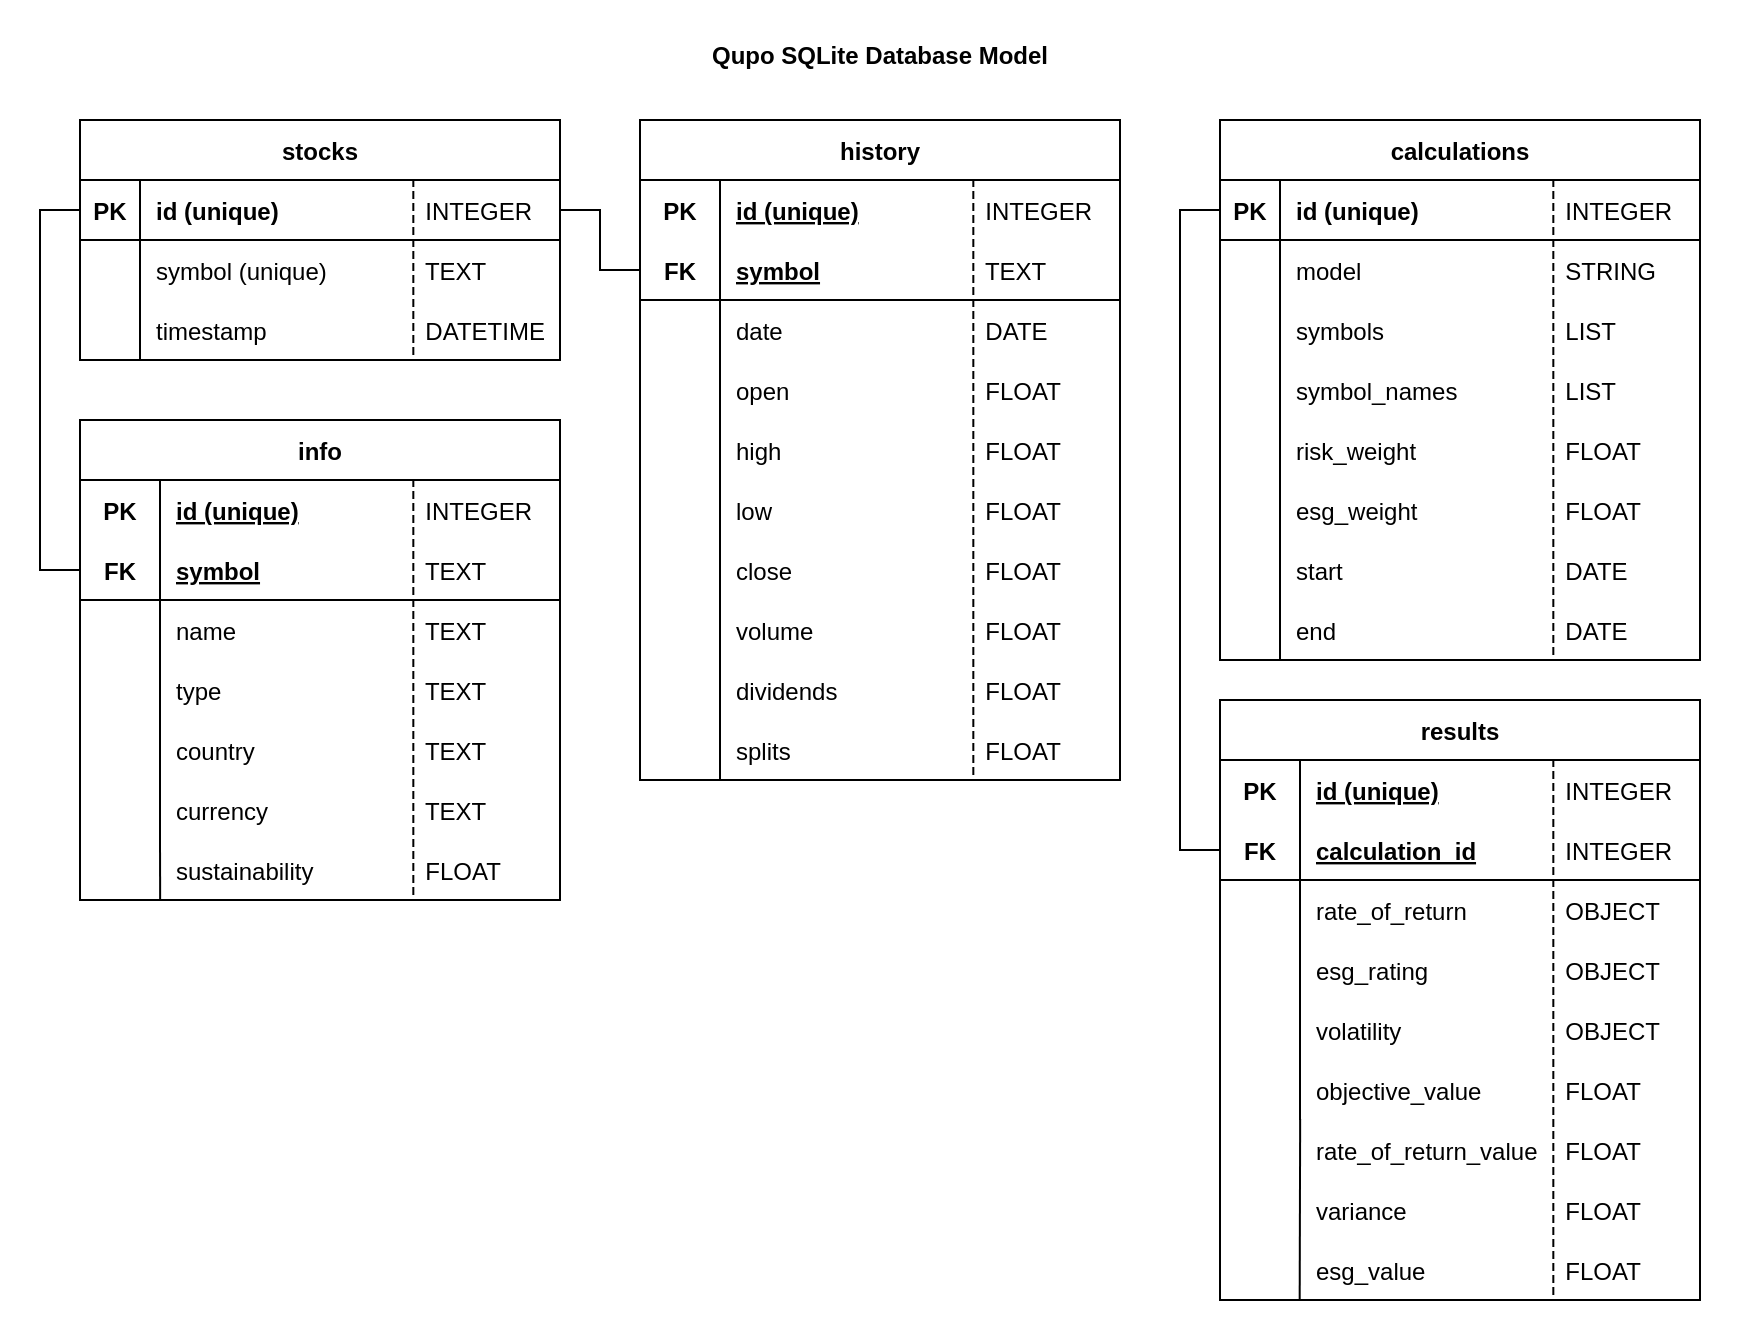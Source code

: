 <mxfile version="20.4.0" type="device"><diagram name="Page-1" id="2ca16b54-16f6-2749-3443-fa8db7711227"><mxGraphModel dx="706" dy="769" grid="1" gridSize="10" guides="1" tooltips="1" connect="1" arrows="1" fold="1" page="1" pageScale="1" pageWidth="1100" pageHeight="850" background="none" math="0" shadow="0"><root><mxCell id="0"/><mxCell id="1" parent="0"/><mxCell id="oxZOKNevLiVdZAd4e6vF-1" value="&lt;br&gt;Qupo SQLite Database Model" style="rounded=0;whiteSpace=wrap;html=1;verticalAlign=top;fontStyle=1;strokeWidth=0;strokeColor=none;" parent="1" vertex="1"><mxGeometry x="70" width="880" height="670" as="geometry"/></mxCell><mxCell id="ummflPo_MrCf8oaQ4WZT-85" value="" style="group" parent="1" vertex="1" connectable="0"><mxGeometry x="110" y="60" width="240" height="390" as="geometry"/></mxCell><mxCell id="ummflPo_MrCf8oaQ4WZT-86" value="stocks" style="shape=table;startSize=30;container=1;collapsible=1;childLayout=tableLayout;fixedRows=1;rowLines=0;fontStyle=1;align=center;resizeLast=1;" parent="ummflPo_MrCf8oaQ4WZT-85" vertex="1"><mxGeometry width="240" height="120" as="geometry"/></mxCell><mxCell id="ummflPo_MrCf8oaQ4WZT-87" value="" style="shape=tableRow;horizontal=0;startSize=0;swimlaneHead=0;swimlaneBody=0;fillColor=none;collapsible=0;dropTarget=0;points=[[0,0.5],[1,0.5]];portConstraint=eastwest;top=0;left=0;right=0;bottom=1;" parent="ummflPo_MrCf8oaQ4WZT-86" vertex="1"><mxGeometry y="30" width="240" height="30" as="geometry"/></mxCell><mxCell id="ummflPo_MrCf8oaQ4WZT-88" value="PK" style="shape=partialRectangle;connectable=0;fillColor=none;top=0;left=0;bottom=0;right=0;fontStyle=1;overflow=hidden;" parent="ummflPo_MrCf8oaQ4WZT-87" vertex="1"><mxGeometry width="30" height="30" as="geometry"><mxRectangle width="30" height="30" as="alternateBounds"/></mxGeometry></mxCell><mxCell id="ummflPo_MrCf8oaQ4WZT-89" value="id (unique)" style="shape=partialRectangle;connectable=0;fillColor=none;top=0;left=0;bottom=0;right=0;align=left;spacingLeft=6;fontStyle=1;overflow=hidden;" parent="ummflPo_MrCf8oaQ4WZT-87" vertex="1"><mxGeometry x="30" width="210" height="30" as="geometry"><mxRectangle width="210" height="30" as="alternateBounds"/></mxGeometry></mxCell><mxCell id="ummflPo_MrCf8oaQ4WZT-90" value="" style="shape=tableRow;horizontal=0;startSize=0;swimlaneHead=0;swimlaneBody=0;fillColor=none;collapsible=0;dropTarget=0;points=[[0,0.5],[1,0.5]];portConstraint=eastwest;top=0;left=0;right=0;bottom=0;" parent="ummflPo_MrCf8oaQ4WZT-86" vertex="1"><mxGeometry y="60" width="240" height="30" as="geometry"/></mxCell><mxCell id="ummflPo_MrCf8oaQ4WZT-91" value="" style="shape=partialRectangle;connectable=0;fillColor=none;top=0;left=0;bottom=0;right=0;editable=1;overflow=hidden;" parent="ummflPo_MrCf8oaQ4WZT-90" vertex="1"><mxGeometry width="30" height="30" as="geometry"><mxRectangle width="30" height="30" as="alternateBounds"/></mxGeometry></mxCell><mxCell id="ummflPo_MrCf8oaQ4WZT-92" value="symbol (unique)" style="shape=partialRectangle;connectable=0;fillColor=none;top=0;left=0;bottom=0;right=0;align=left;spacingLeft=6;overflow=hidden;" parent="ummflPo_MrCf8oaQ4WZT-90" vertex="1"><mxGeometry x="30" width="210" height="30" as="geometry"><mxRectangle width="210" height="30" as="alternateBounds"/></mxGeometry></mxCell><mxCell id="ummflPo_MrCf8oaQ4WZT-93" value="" style="shape=tableRow;horizontal=0;startSize=0;swimlaneHead=0;swimlaneBody=0;fillColor=none;collapsible=0;dropTarget=0;points=[[0,0.5],[1,0.5]];portConstraint=eastwest;top=0;left=0;right=0;bottom=0;" parent="ummflPo_MrCf8oaQ4WZT-86" vertex="1"><mxGeometry y="90" width="240" height="30" as="geometry"/></mxCell><mxCell id="ummflPo_MrCf8oaQ4WZT-94" value="" style="shape=partialRectangle;connectable=0;fillColor=none;top=0;left=0;bottom=0;right=0;editable=1;overflow=hidden;" parent="ummflPo_MrCf8oaQ4WZT-93" vertex="1"><mxGeometry width="30" height="30" as="geometry"><mxRectangle width="30" height="30" as="alternateBounds"/></mxGeometry></mxCell><mxCell id="ummflPo_MrCf8oaQ4WZT-95" value="timestamp" style="shape=partialRectangle;connectable=0;fillColor=none;top=0;left=0;bottom=0;right=0;align=left;spacingLeft=6;overflow=hidden;" parent="ummflPo_MrCf8oaQ4WZT-93" vertex="1"><mxGeometry x="30" width="210" height="30" as="geometry"><mxRectangle width="210" height="30" as="alternateBounds"/></mxGeometry></mxCell><mxCell id="ummflPo_MrCf8oaQ4WZT-96" value="  INTEGER" style="shape=partialRectangle;fillColor=none;align=left;verticalAlign=middle;strokeColor=none;spacingLeft=34;rotatable=0;points=[[0,0.5],[1,0.5]];portConstraint=eastwest;dropTarget=0;" parent="ummflPo_MrCf8oaQ4WZT-85" vertex="1"><mxGeometry x="130" y="30" width="110" height="30" as="geometry"/></mxCell><mxCell id="ummflPo_MrCf8oaQ4WZT-97" value="" style="shape=partialRectangle;top=0;left=0;bottom=0;fillColor=none;stokeWidth=1;dashed=1;align=left;verticalAlign=middle;spacingLeft=4;spacingRight=4;overflow=hidden;rotatable=0;points=[];portConstraint=eastwest;part=1;" parent="ummflPo_MrCf8oaQ4WZT-96" vertex="1" connectable="0"><mxGeometry width="36.667" height="30" as="geometry"/></mxCell><mxCell id="ummflPo_MrCf8oaQ4WZT-98" value="  TEXT" style="shape=partialRectangle;fillColor=none;align=left;verticalAlign=middle;strokeColor=none;spacingLeft=34;rotatable=0;points=[[0,0.5],[1,0.5]];portConstraint=eastwest;dropTarget=0;" parent="ummflPo_MrCf8oaQ4WZT-85" vertex="1"><mxGeometry x="130" y="60" width="110" height="30" as="geometry"/></mxCell><mxCell id="ummflPo_MrCf8oaQ4WZT-99" value="" style="shape=partialRectangle;top=0;left=0;bottom=0;fillColor=none;stokeWidth=1;dashed=1;align=left;verticalAlign=middle;spacingLeft=4;spacingRight=4;overflow=hidden;rotatable=0;points=[];portConstraint=eastwest;part=1;" parent="ummflPo_MrCf8oaQ4WZT-98" vertex="1" connectable="0"><mxGeometry width="36.667" height="30" as="geometry"/></mxCell><mxCell id="ummflPo_MrCf8oaQ4WZT-100" value="  DATETIME" style="shape=partialRectangle;fillColor=none;align=left;verticalAlign=middle;strokeColor=none;spacingLeft=34;rotatable=0;points=[[0,0.5],[1,0.5]];portConstraint=eastwest;dropTarget=0;" parent="ummflPo_MrCf8oaQ4WZT-85" vertex="1"><mxGeometry x="130" y="90" width="110" height="30" as="geometry"/></mxCell><mxCell id="ummflPo_MrCf8oaQ4WZT-101" value="" style="shape=partialRectangle;top=0;left=0;bottom=0;fillColor=none;stokeWidth=1;dashed=1;align=left;verticalAlign=middle;spacingLeft=4;spacingRight=4;overflow=hidden;rotatable=0;points=[];portConstraint=eastwest;part=1;" parent="ummflPo_MrCf8oaQ4WZT-100" vertex="1" connectable="0"><mxGeometry width="36.667" height="30" as="geometry"/></mxCell><mxCell id="ummflPo_MrCf8oaQ4WZT-102" value="" style="group" parent="ummflPo_MrCf8oaQ4WZT-85" vertex="1" connectable="0"><mxGeometry y="150" width="240" height="240" as="geometry"/></mxCell><mxCell id="ummflPo_MrCf8oaQ4WZT-103" value="info" style="shape=table;startSize=30;container=1;collapsible=1;childLayout=tableLayout;fixedRows=1;rowLines=0;fontStyle=1;align=center;resizeLast=1;" parent="ummflPo_MrCf8oaQ4WZT-102" vertex="1"><mxGeometry width="240" height="240" as="geometry"/></mxCell><mxCell id="ummflPo_MrCf8oaQ4WZT-104" value="" style="shape=tableRow;horizontal=0;startSize=0;swimlaneHead=0;swimlaneBody=0;fillColor=none;collapsible=0;dropTarget=0;points=[[0,0.5],[1,0.5]];portConstraint=eastwest;top=0;left=0;right=0;bottom=0;" parent="ummflPo_MrCf8oaQ4WZT-103" vertex="1"><mxGeometry y="30" width="240" height="30" as="geometry"/></mxCell><mxCell id="ummflPo_MrCf8oaQ4WZT-105" value="PK" style="shape=partialRectangle;connectable=0;fillColor=none;top=0;left=0;bottom=0;right=0;fontStyle=1;overflow=hidden;" parent="ummflPo_MrCf8oaQ4WZT-104" vertex="1"><mxGeometry width="40" height="30" as="geometry"><mxRectangle width="40" height="30" as="alternateBounds"/></mxGeometry></mxCell><mxCell id="ummflPo_MrCf8oaQ4WZT-106" value="id (unique)" style="shape=partialRectangle;connectable=0;fillColor=none;top=0;left=0;bottom=0;right=0;align=left;spacingLeft=6;fontStyle=5;overflow=hidden;" parent="ummflPo_MrCf8oaQ4WZT-104" vertex="1"><mxGeometry x="40" width="200" height="30" as="geometry"><mxRectangle width="200" height="30" as="alternateBounds"/></mxGeometry></mxCell><mxCell id="ummflPo_MrCf8oaQ4WZT-107" value="" style="shape=tableRow;horizontal=0;startSize=0;swimlaneHead=0;swimlaneBody=0;fillColor=none;collapsible=0;dropTarget=0;points=[[0,0.5],[1,0.5]];portConstraint=eastwest;top=0;left=0;right=0;bottom=1;" parent="ummflPo_MrCf8oaQ4WZT-103" vertex="1"><mxGeometry y="60" width="240" height="30" as="geometry"/></mxCell><mxCell id="ummflPo_MrCf8oaQ4WZT-108" value="FK" style="shape=partialRectangle;connectable=0;fillColor=none;top=0;left=0;bottom=0;right=0;fontStyle=1;overflow=hidden;" parent="ummflPo_MrCf8oaQ4WZT-107" vertex="1"><mxGeometry width="40" height="30" as="geometry"><mxRectangle width="40" height="30" as="alternateBounds"/></mxGeometry></mxCell><mxCell id="ummflPo_MrCf8oaQ4WZT-109" value="symbol" style="shape=partialRectangle;connectable=0;fillColor=none;top=0;left=0;bottom=0;right=0;align=left;spacingLeft=6;fontStyle=5;overflow=hidden;" parent="ummflPo_MrCf8oaQ4WZT-107" vertex="1"><mxGeometry x="40" width="200" height="30" as="geometry"><mxRectangle width="200" height="30" as="alternateBounds"/></mxGeometry></mxCell><mxCell id="ummflPo_MrCf8oaQ4WZT-110" value="" style="shape=tableRow;horizontal=0;startSize=0;swimlaneHead=0;swimlaneBody=0;fillColor=none;collapsible=0;dropTarget=0;points=[[0,0.5],[1,0.5]];portConstraint=eastwest;top=0;left=0;right=0;bottom=0;" parent="ummflPo_MrCf8oaQ4WZT-103" vertex="1"><mxGeometry y="90" width="240" height="30" as="geometry"/></mxCell><mxCell id="ummflPo_MrCf8oaQ4WZT-111" value="" style="shape=partialRectangle;connectable=0;fillColor=none;top=0;left=0;bottom=0;right=0;editable=1;overflow=hidden;" parent="ummflPo_MrCf8oaQ4WZT-110" vertex="1"><mxGeometry width="40" height="30" as="geometry"><mxRectangle width="40" height="30" as="alternateBounds"/></mxGeometry></mxCell><mxCell id="ummflPo_MrCf8oaQ4WZT-112" value="name" style="shape=partialRectangle;connectable=0;fillColor=none;top=0;left=0;bottom=0;right=0;align=left;spacingLeft=6;overflow=hidden;" parent="ummflPo_MrCf8oaQ4WZT-110" vertex="1"><mxGeometry x="40" width="200" height="30" as="geometry"><mxRectangle width="200" height="30" as="alternateBounds"/></mxGeometry></mxCell><mxCell id="ummflPo_MrCf8oaQ4WZT-113" value="" style="shape=tableRow;horizontal=0;startSize=0;swimlaneHead=0;swimlaneBody=0;fillColor=none;collapsible=0;dropTarget=0;points=[[0,0.5],[1,0.5]];portConstraint=eastwest;top=0;left=0;right=0;bottom=0;" parent="ummflPo_MrCf8oaQ4WZT-103" vertex="1"><mxGeometry y="120" width="240" height="30" as="geometry"/></mxCell><mxCell id="ummflPo_MrCf8oaQ4WZT-114" value="" style="shape=partialRectangle;connectable=0;fillColor=none;top=0;left=0;bottom=0;right=0;editable=1;overflow=hidden;" parent="ummflPo_MrCf8oaQ4WZT-113" vertex="1"><mxGeometry width="40" height="30" as="geometry"><mxRectangle width="40" height="30" as="alternateBounds"/></mxGeometry></mxCell><mxCell id="ummflPo_MrCf8oaQ4WZT-115" value="type" style="shape=partialRectangle;connectable=0;fillColor=none;top=0;left=0;bottom=0;right=0;align=left;spacingLeft=6;overflow=hidden;" parent="ummflPo_MrCf8oaQ4WZT-113" vertex="1"><mxGeometry x="40" width="200" height="30" as="geometry"><mxRectangle width="200" height="30" as="alternateBounds"/></mxGeometry></mxCell><mxCell id="ummflPo_MrCf8oaQ4WZT-116" value="" style="shape=tableRow;horizontal=0;startSize=0;swimlaneHead=0;swimlaneBody=0;fillColor=none;collapsible=0;dropTarget=0;points=[[0,0.5],[1,0.5]];portConstraint=eastwest;top=0;left=0;right=0;bottom=0;" parent="ummflPo_MrCf8oaQ4WZT-103" vertex="1"><mxGeometry y="150" width="240" height="30" as="geometry"/></mxCell><mxCell id="ummflPo_MrCf8oaQ4WZT-117" value="" style="shape=partialRectangle;connectable=0;fillColor=none;top=0;left=0;bottom=0;right=0;editable=1;overflow=hidden;" parent="ummflPo_MrCf8oaQ4WZT-116" vertex="1"><mxGeometry width="40" height="30" as="geometry"><mxRectangle width="40" height="30" as="alternateBounds"/></mxGeometry></mxCell><mxCell id="ummflPo_MrCf8oaQ4WZT-118" value="country" style="shape=partialRectangle;connectable=0;fillColor=none;top=0;left=0;bottom=0;right=0;align=left;spacingLeft=6;overflow=hidden;" parent="ummflPo_MrCf8oaQ4WZT-116" vertex="1"><mxGeometry x="40" width="200" height="30" as="geometry"><mxRectangle width="200" height="30" as="alternateBounds"/></mxGeometry></mxCell><mxCell id="ummflPo_MrCf8oaQ4WZT-119" value="" style="shape=tableRow;horizontal=0;startSize=0;swimlaneHead=0;swimlaneBody=0;fillColor=none;collapsible=0;dropTarget=0;points=[[0,0.5],[1,0.5]];portConstraint=eastwest;top=0;left=0;right=0;bottom=0;" parent="ummflPo_MrCf8oaQ4WZT-103" vertex="1"><mxGeometry y="180" width="240" height="30" as="geometry"/></mxCell><mxCell id="ummflPo_MrCf8oaQ4WZT-120" value="" style="shape=partialRectangle;connectable=0;fillColor=none;top=0;left=0;bottom=0;right=0;editable=1;overflow=hidden;" parent="ummflPo_MrCf8oaQ4WZT-119" vertex="1"><mxGeometry width="40" height="30" as="geometry"><mxRectangle width="40" height="30" as="alternateBounds"/></mxGeometry></mxCell><mxCell id="ummflPo_MrCf8oaQ4WZT-121" value="currency" style="shape=partialRectangle;connectable=0;fillColor=none;top=0;left=0;bottom=0;right=0;align=left;spacingLeft=6;overflow=hidden;" parent="ummflPo_MrCf8oaQ4WZT-119" vertex="1"><mxGeometry x="40" width="200" height="30" as="geometry"><mxRectangle width="200" height="30" as="alternateBounds"/></mxGeometry></mxCell><mxCell id="ummflPo_MrCf8oaQ4WZT-122" value="  INTEGER" style="shape=partialRectangle;fillColor=none;align=left;verticalAlign=middle;strokeColor=none;spacingLeft=34;rotatable=0;points=[[0,0.5],[1,0.5]];portConstraint=eastwest;dropTarget=0;" parent="ummflPo_MrCf8oaQ4WZT-102" vertex="1"><mxGeometry x="130" y="30" width="110" height="30" as="geometry"/></mxCell><mxCell id="ummflPo_MrCf8oaQ4WZT-123" value="" style="shape=partialRectangle;top=0;left=0;bottom=0;fillColor=none;stokeWidth=1;dashed=1;align=left;verticalAlign=middle;spacingLeft=4;spacingRight=4;overflow=hidden;rotatable=0;points=[];portConstraint=eastwest;part=1;" parent="ummflPo_MrCf8oaQ4WZT-122" vertex="1" connectable="0"><mxGeometry width="36.667" height="30" as="geometry"/></mxCell><mxCell id="ummflPo_MrCf8oaQ4WZT-124" value="  TEXT" style="shape=partialRectangle;fillColor=none;align=left;verticalAlign=middle;strokeColor=none;spacingLeft=34;rotatable=0;points=[[0,0.5],[1,0.5]];portConstraint=eastwest;dropTarget=0;" parent="ummflPo_MrCf8oaQ4WZT-102" vertex="1"><mxGeometry x="130" y="60" width="110" height="30" as="geometry"/></mxCell><mxCell id="ummflPo_MrCf8oaQ4WZT-125" value="" style="shape=partialRectangle;top=0;left=0;bottom=0;fillColor=none;stokeWidth=1;dashed=1;align=left;verticalAlign=middle;spacingLeft=4;spacingRight=4;overflow=hidden;rotatable=0;points=[];portConstraint=eastwest;part=1;" parent="ummflPo_MrCf8oaQ4WZT-124" vertex="1" connectable="0"><mxGeometry width="36.667" height="30" as="geometry"/></mxCell><mxCell id="ummflPo_MrCf8oaQ4WZT-126" value="  TEXT" style="shape=partialRectangle;fillColor=none;align=left;verticalAlign=middle;strokeColor=none;spacingLeft=34;rotatable=0;points=[[0,0.5],[1,0.5]];portConstraint=eastwest;dropTarget=0;" parent="ummflPo_MrCf8oaQ4WZT-102" vertex="1"><mxGeometry x="130" y="90" width="110" height="30" as="geometry"/></mxCell><mxCell id="ummflPo_MrCf8oaQ4WZT-127" value="" style="shape=partialRectangle;top=0;left=0;bottom=0;fillColor=none;stokeWidth=1;dashed=1;align=left;verticalAlign=middle;spacingLeft=4;spacingRight=4;overflow=hidden;rotatable=0;points=[];portConstraint=eastwest;part=1;" parent="ummflPo_MrCf8oaQ4WZT-126" vertex="1" connectable="0"><mxGeometry width="36.667" height="30" as="geometry"/></mxCell><mxCell id="ummflPo_MrCf8oaQ4WZT-128" value="  TEXT" style="shape=partialRectangle;fillColor=none;align=left;verticalAlign=middle;strokeColor=none;spacingLeft=34;rotatable=0;points=[[0,0.5],[1,0.5]];portConstraint=eastwest;dropTarget=0;" parent="ummflPo_MrCf8oaQ4WZT-102" vertex="1"><mxGeometry x="130" y="120" width="110" height="30" as="geometry"/></mxCell><mxCell id="ummflPo_MrCf8oaQ4WZT-129" value="" style="shape=partialRectangle;top=0;left=0;bottom=0;fillColor=none;stokeWidth=1;dashed=1;align=left;verticalAlign=middle;spacingLeft=4;spacingRight=4;overflow=hidden;rotatable=0;points=[];portConstraint=eastwest;part=1;" parent="ummflPo_MrCf8oaQ4WZT-128" vertex="1" connectable="0"><mxGeometry width="36.667" height="30" as="geometry"/></mxCell><mxCell id="ummflPo_MrCf8oaQ4WZT-130" value="  TEXT" style="shape=partialRectangle;fillColor=none;align=left;verticalAlign=middle;strokeColor=none;spacingLeft=34;rotatable=0;points=[[0,0.5],[1,0.5]];portConstraint=eastwest;dropTarget=0;" parent="ummflPo_MrCf8oaQ4WZT-102" vertex="1"><mxGeometry x="130" y="150" width="110" height="30" as="geometry"/></mxCell><mxCell id="ummflPo_MrCf8oaQ4WZT-131" value="" style="shape=partialRectangle;top=0;left=0;bottom=0;fillColor=none;stokeWidth=1;dashed=1;align=left;verticalAlign=middle;spacingLeft=4;spacingRight=4;overflow=hidden;rotatable=0;points=[];portConstraint=eastwest;part=1;" parent="ummflPo_MrCf8oaQ4WZT-130" vertex="1" connectable="0"><mxGeometry width="36.667" height="30" as="geometry"/></mxCell><mxCell id="ummflPo_MrCf8oaQ4WZT-132" value="  TEXT" style="shape=partialRectangle;fillColor=none;align=left;verticalAlign=middle;strokeColor=none;spacingLeft=34;rotatable=0;points=[[0,0.5],[1,0.5]];portConstraint=eastwest;dropTarget=0;" parent="ummflPo_MrCf8oaQ4WZT-102" vertex="1"><mxGeometry x="130" y="180" width="110" height="30" as="geometry"/></mxCell><mxCell id="ummflPo_MrCf8oaQ4WZT-133" value="" style="shape=partialRectangle;top=0;left=0;bottom=0;fillColor=none;stokeWidth=1;dashed=1;align=left;verticalAlign=middle;spacingLeft=4;spacingRight=4;overflow=hidden;rotatable=0;points=[];portConstraint=eastwest;part=1;" parent="ummflPo_MrCf8oaQ4WZT-132" vertex="1" connectable="0"><mxGeometry width="36.667" height="30" as="geometry"/></mxCell><mxCell id="ummflPo_MrCf8oaQ4WZT-134" value="" style="shape=tableRow;horizontal=0;startSize=0;swimlaneHead=0;swimlaneBody=0;fillColor=none;collapsible=0;dropTarget=0;points=[[0,0.5],[1,0.5]];portConstraint=eastwest;top=0;left=0;right=0;bottom=0;" parent="ummflPo_MrCf8oaQ4WZT-85" vertex="1"><mxGeometry y="360" width="240" height="30" as="geometry"/></mxCell><mxCell id="ummflPo_MrCf8oaQ4WZT-135" value="" style="shape=partialRectangle;connectable=0;fillColor=none;top=0;left=0;bottom=0;right=0;editable=1;overflow=hidden;" parent="ummflPo_MrCf8oaQ4WZT-134" vertex="1"><mxGeometry width="40" height="30" as="geometry"><mxRectangle width="40" height="30" as="alternateBounds"/></mxGeometry></mxCell><mxCell id="ummflPo_MrCf8oaQ4WZT-136" value="sustainability" style="shape=partialRectangle;connectable=0;fillColor=none;top=0;left=0;bottom=0;right=0;align=left;spacingLeft=6;overflow=hidden;" parent="ummflPo_MrCf8oaQ4WZT-134" vertex="1"><mxGeometry x="40" width="200" height="30" as="geometry"><mxRectangle width="200" height="30" as="alternateBounds"/></mxGeometry></mxCell><mxCell id="ummflPo_MrCf8oaQ4WZT-137" value="  FLOAT" style="shape=partialRectangle;fillColor=none;align=left;verticalAlign=middle;strokeColor=none;spacingLeft=34;rotatable=0;points=[[0,0.5],[1,0.5]];portConstraint=eastwest;dropTarget=0;" parent="ummflPo_MrCf8oaQ4WZT-85" vertex="1"><mxGeometry x="130" y="360" width="110" height="30" as="geometry"/></mxCell><mxCell id="ummflPo_MrCf8oaQ4WZT-138" value="" style="shape=partialRectangle;top=0;left=0;bottom=0;fillColor=none;stokeWidth=1;dashed=1;align=left;verticalAlign=middle;spacingLeft=4;spacingRight=4;overflow=hidden;rotatable=0;points=[];portConstraint=eastwest;part=1;" parent="ummflPo_MrCf8oaQ4WZT-137" vertex="1" connectable="0"><mxGeometry width="36.667" height="30" as="geometry"/></mxCell><mxCell id="ummflPo_MrCf8oaQ4WZT-139" value="" style="endArrow=none;html=1;rounded=0;exitX=0.167;exitY=1.005;exitDx=0;exitDy=0;exitPerimeter=0;" parent="ummflPo_MrCf8oaQ4WZT-85" source="ummflPo_MrCf8oaQ4WZT-134" edge="1"><mxGeometry width="50" height="50" relative="1" as="geometry"><mxPoint x="210" y="340" as="sourcePoint"/><mxPoint x="40" y="360" as="targetPoint"/></mxGeometry></mxCell><mxCell id="ummflPo_MrCf8oaQ4WZT-140" style="edgeStyle=orthogonalEdgeStyle;rounded=0;orthogonalLoop=1;jettySize=auto;html=1;exitX=0;exitY=0.5;exitDx=0;exitDy=0;entryX=0;entryY=0.5;entryDx=0;entryDy=0;endArrow=none;endFill=0;" parent="ummflPo_MrCf8oaQ4WZT-85" source="ummflPo_MrCf8oaQ4WZT-87" target="ummflPo_MrCf8oaQ4WZT-107" edge="1"><mxGeometry relative="1" as="geometry"/></mxCell><mxCell id="ummflPo_MrCf8oaQ4WZT-141" value="" style="group" parent="1" vertex="1" connectable="0"><mxGeometry x="390" y="60" width="240" height="330" as="geometry"/></mxCell><mxCell id="ummflPo_MrCf8oaQ4WZT-142" value="history" style="shape=table;startSize=30;container=1;collapsible=1;childLayout=tableLayout;fixedRows=1;rowLines=0;fontStyle=1;align=center;resizeLast=1;" parent="ummflPo_MrCf8oaQ4WZT-141" vertex="1"><mxGeometry width="240" height="330" as="geometry"/></mxCell><mxCell id="ummflPo_MrCf8oaQ4WZT-143" value="" style="shape=tableRow;horizontal=0;startSize=0;swimlaneHead=0;swimlaneBody=0;fillColor=none;collapsible=0;dropTarget=0;points=[[0,0.5],[1,0.5]];portConstraint=eastwest;top=0;left=0;right=0;bottom=0;" parent="ummflPo_MrCf8oaQ4WZT-142" vertex="1"><mxGeometry y="30" width="240" height="30" as="geometry"/></mxCell><mxCell id="ummflPo_MrCf8oaQ4WZT-144" value="PK" style="shape=partialRectangle;connectable=0;fillColor=none;top=0;left=0;bottom=0;right=0;fontStyle=1;overflow=hidden;" parent="ummflPo_MrCf8oaQ4WZT-143" vertex="1"><mxGeometry width="40" height="30" as="geometry"><mxRectangle width="40" height="30" as="alternateBounds"/></mxGeometry></mxCell><mxCell id="ummflPo_MrCf8oaQ4WZT-145" value="id (unique)" style="shape=partialRectangle;connectable=0;fillColor=none;top=0;left=0;bottom=0;right=0;align=left;spacingLeft=6;fontStyle=5;overflow=hidden;" parent="ummflPo_MrCf8oaQ4WZT-143" vertex="1"><mxGeometry x="40" width="200" height="30" as="geometry"><mxRectangle width="200" height="30" as="alternateBounds"/></mxGeometry></mxCell><mxCell id="ummflPo_MrCf8oaQ4WZT-146" value="" style="shape=tableRow;horizontal=0;startSize=0;swimlaneHead=0;swimlaneBody=0;fillColor=none;collapsible=0;dropTarget=0;points=[[0,0.5],[1,0.5]];portConstraint=eastwest;top=0;left=0;right=0;bottom=1;" parent="ummflPo_MrCf8oaQ4WZT-142" vertex="1"><mxGeometry y="60" width="240" height="30" as="geometry"/></mxCell><mxCell id="ummflPo_MrCf8oaQ4WZT-147" value="FK" style="shape=partialRectangle;connectable=0;fillColor=none;top=0;left=0;bottom=0;right=0;fontStyle=1;overflow=hidden;" parent="ummflPo_MrCf8oaQ4WZT-146" vertex="1"><mxGeometry width="40" height="30" as="geometry"><mxRectangle width="40" height="30" as="alternateBounds"/></mxGeometry></mxCell><mxCell id="ummflPo_MrCf8oaQ4WZT-148" value="symbol" style="shape=partialRectangle;connectable=0;fillColor=none;top=0;left=0;bottom=0;right=0;align=left;spacingLeft=6;fontStyle=5;overflow=hidden;" parent="ummflPo_MrCf8oaQ4WZT-146" vertex="1"><mxGeometry x="40" width="200" height="30" as="geometry"><mxRectangle width="200" height="30" as="alternateBounds"/></mxGeometry></mxCell><mxCell id="ummflPo_MrCf8oaQ4WZT-149" value="" style="shape=tableRow;horizontal=0;startSize=0;swimlaneHead=0;swimlaneBody=0;fillColor=none;collapsible=0;dropTarget=0;points=[[0,0.5],[1,0.5]];portConstraint=eastwest;top=0;left=0;right=0;bottom=0;" parent="ummflPo_MrCf8oaQ4WZT-142" vertex="1"><mxGeometry y="90" width="240" height="30" as="geometry"/></mxCell><mxCell id="ummflPo_MrCf8oaQ4WZT-150" value="" style="shape=partialRectangle;connectable=0;fillColor=none;top=0;left=0;bottom=0;right=0;editable=1;overflow=hidden;" parent="ummflPo_MrCf8oaQ4WZT-149" vertex="1"><mxGeometry width="40" height="30" as="geometry"><mxRectangle width="40" height="30" as="alternateBounds"/></mxGeometry></mxCell><mxCell id="ummflPo_MrCf8oaQ4WZT-151" value="date" style="shape=partialRectangle;connectable=0;fillColor=none;top=0;left=0;bottom=0;right=0;align=left;spacingLeft=6;overflow=hidden;" parent="ummflPo_MrCf8oaQ4WZT-149" vertex="1"><mxGeometry x="40" width="200" height="30" as="geometry"><mxRectangle width="200" height="30" as="alternateBounds"/></mxGeometry></mxCell><mxCell id="ummflPo_MrCf8oaQ4WZT-152" value="" style="shape=tableRow;horizontal=0;startSize=0;swimlaneHead=0;swimlaneBody=0;fillColor=none;collapsible=0;dropTarget=0;points=[[0,0.5],[1,0.5]];portConstraint=eastwest;top=0;left=0;right=0;bottom=0;" parent="ummflPo_MrCf8oaQ4WZT-142" vertex="1"><mxGeometry y="120" width="240" height="30" as="geometry"/></mxCell><mxCell id="ummflPo_MrCf8oaQ4WZT-153" value="" style="shape=partialRectangle;connectable=0;fillColor=none;top=0;left=0;bottom=0;right=0;editable=1;overflow=hidden;" parent="ummflPo_MrCf8oaQ4WZT-152" vertex="1"><mxGeometry width="40" height="30" as="geometry"><mxRectangle width="40" height="30" as="alternateBounds"/></mxGeometry></mxCell><mxCell id="ummflPo_MrCf8oaQ4WZT-154" value="open" style="shape=partialRectangle;connectable=0;fillColor=none;top=0;left=0;bottom=0;right=0;align=left;spacingLeft=6;overflow=hidden;" parent="ummflPo_MrCf8oaQ4WZT-152" vertex="1"><mxGeometry x="40" width="200" height="30" as="geometry"><mxRectangle width="200" height="30" as="alternateBounds"/></mxGeometry></mxCell><mxCell id="ummflPo_MrCf8oaQ4WZT-155" value="" style="shape=tableRow;horizontal=0;startSize=0;swimlaneHead=0;swimlaneBody=0;fillColor=none;collapsible=0;dropTarget=0;points=[[0,0.5],[1,0.5]];portConstraint=eastwest;top=0;left=0;right=0;bottom=0;" parent="ummflPo_MrCf8oaQ4WZT-142" vertex="1"><mxGeometry y="150" width="240" height="30" as="geometry"/></mxCell><mxCell id="ummflPo_MrCf8oaQ4WZT-156" value="" style="shape=partialRectangle;connectable=0;fillColor=none;top=0;left=0;bottom=0;right=0;editable=1;overflow=hidden;" parent="ummflPo_MrCf8oaQ4WZT-155" vertex="1"><mxGeometry width="40" height="30" as="geometry"><mxRectangle width="40" height="30" as="alternateBounds"/></mxGeometry></mxCell><mxCell id="ummflPo_MrCf8oaQ4WZT-157" value="high" style="shape=partialRectangle;connectable=0;fillColor=none;top=0;left=0;bottom=0;right=0;align=left;spacingLeft=6;overflow=hidden;" parent="ummflPo_MrCf8oaQ4WZT-155" vertex="1"><mxGeometry x="40" width="200" height="30" as="geometry"><mxRectangle width="200" height="30" as="alternateBounds"/></mxGeometry></mxCell><mxCell id="ummflPo_MrCf8oaQ4WZT-158" value="" style="shape=tableRow;horizontal=0;startSize=0;swimlaneHead=0;swimlaneBody=0;fillColor=none;collapsible=0;dropTarget=0;points=[[0,0.5],[1,0.5]];portConstraint=eastwest;top=0;left=0;right=0;bottom=0;" parent="ummflPo_MrCf8oaQ4WZT-142" vertex="1"><mxGeometry y="180" width="240" height="30" as="geometry"/></mxCell><mxCell id="ummflPo_MrCf8oaQ4WZT-159" value="" style="shape=partialRectangle;connectable=0;fillColor=none;top=0;left=0;bottom=0;right=0;editable=1;overflow=hidden;" parent="ummflPo_MrCf8oaQ4WZT-158" vertex="1"><mxGeometry width="40" height="30" as="geometry"><mxRectangle width="40" height="30" as="alternateBounds"/></mxGeometry></mxCell><mxCell id="ummflPo_MrCf8oaQ4WZT-160" value="low" style="shape=partialRectangle;connectable=0;fillColor=none;top=0;left=0;bottom=0;right=0;align=left;spacingLeft=6;overflow=hidden;" parent="ummflPo_MrCf8oaQ4WZT-158" vertex="1"><mxGeometry x="40" width="200" height="30" as="geometry"><mxRectangle width="200" height="30" as="alternateBounds"/></mxGeometry></mxCell><mxCell id="ummflPo_MrCf8oaQ4WZT-161" value="" style="shape=tableRow;horizontal=0;startSize=0;swimlaneHead=0;swimlaneBody=0;fillColor=none;collapsible=0;dropTarget=0;points=[[0,0.5],[1,0.5]];portConstraint=eastwest;top=0;left=0;right=0;bottom=0;" parent="ummflPo_MrCf8oaQ4WZT-142" vertex="1"><mxGeometry y="210" width="240" height="30" as="geometry"/></mxCell><mxCell id="ummflPo_MrCf8oaQ4WZT-162" value="" style="shape=partialRectangle;connectable=0;fillColor=none;top=0;left=0;bottom=0;right=0;editable=1;overflow=hidden;" parent="ummflPo_MrCf8oaQ4WZT-161" vertex="1"><mxGeometry width="40" height="30" as="geometry"><mxRectangle width="40" height="30" as="alternateBounds"/></mxGeometry></mxCell><mxCell id="ummflPo_MrCf8oaQ4WZT-163" value="close" style="shape=partialRectangle;connectable=0;fillColor=none;top=0;left=0;bottom=0;right=0;align=left;spacingLeft=6;overflow=hidden;" parent="ummflPo_MrCf8oaQ4WZT-161" vertex="1"><mxGeometry x="40" width="200" height="30" as="geometry"><mxRectangle width="200" height="30" as="alternateBounds"/></mxGeometry></mxCell><mxCell id="ummflPo_MrCf8oaQ4WZT-164" value="" style="shape=tableRow;horizontal=0;startSize=0;swimlaneHead=0;swimlaneBody=0;fillColor=none;collapsible=0;dropTarget=0;points=[[0,0.5],[1,0.5]];portConstraint=eastwest;top=0;left=0;right=0;bottom=0;" parent="ummflPo_MrCf8oaQ4WZT-142" vertex="1"><mxGeometry y="240" width="240" height="30" as="geometry"/></mxCell><mxCell id="ummflPo_MrCf8oaQ4WZT-165" value="" style="shape=partialRectangle;connectable=0;fillColor=none;top=0;left=0;bottom=0;right=0;editable=1;overflow=hidden;" parent="ummflPo_MrCf8oaQ4WZT-164" vertex="1"><mxGeometry width="40" height="30" as="geometry"><mxRectangle width="40" height="30" as="alternateBounds"/></mxGeometry></mxCell><mxCell id="ummflPo_MrCf8oaQ4WZT-166" value="volume" style="shape=partialRectangle;connectable=0;fillColor=none;top=0;left=0;bottom=0;right=0;align=left;spacingLeft=6;overflow=hidden;" parent="ummflPo_MrCf8oaQ4WZT-164" vertex="1"><mxGeometry x="40" width="200" height="30" as="geometry"><mxRectangle width="200" height="30" as="alternateBounds"/></mxGeometry></mxCell><mxCell id="ummflPo_MrCf8oaQ4WZT-167" value="" style="shape=tableRow;horizontal=0;startSize=0;swimlaneHead=0;swimlaneBody=0;fillColor=none;collapsible=0;dropTarget=0;points=[[0,0.5],[1,0.5]];portConstraint=eastwest;top=0;left=0;right=0;bottom=0;" parent="ummflPo_MrCf8oaQ4WZT-142" vertex="1"><mxGeometry y="270" width="240" height="30" as="geometry"/></mxCell><mxCell id="ummflPo_MrCf8oaQ4WZT-168" value="" style="shape=partialRectangle;connectable=0;fillColor=none;top=0;left=0;bottom=0;right=0;editable=1;overflow=hidden;" parent="ummflPo_MrCf8oaQ4WZT-167" vertex="1"><mxGeometry width="40" height="30" as="geometry"><mxRectangle width="40" height="30" as="alternateBounds"/></mxGeometry></mxCell><mxCell id="ummflPo_MrCf8oaQ4WZT-169" value="dividends" style="shape=partialRectangle;connectable=0;fillColor=none;top=0;left=0;bottom=0;right=0;align=left;spacingLeft=6;overflow=hidden;" parent="ummflPo_MrCf8oaQ4WZT-167" vertex="1"><mxGeometry x="40" width="200" height="30" as="geometry"><mxRectangle width="200" height="30" as="alternateBounds"/></mxGeometry></mxCell><mxCell id="ummflPo_MrCf8oaQ4WZT-170" value="" style="shape=tableRow;horizontal=0;startSize=0;swimlaneHead=0;swimlaneBody=0;fillColor=none;collapsible=0;dropTarget=0;points=[[0,0.5],[1,0.5]];portConstraint=eastwest;top=0;left=0;right=0;bottom=0;" parent="ummflPo_MrCf8oaQ4WZT-142" vertex="1"><mxGeometry y="300" width="240" height="30" as="geometry"/></mxCell><mxCell id="ummflPo_MrCf8oaQ4WZT-171" value="" style="shape=partialRectangle;connectable=0;fillColor=none;top=0;left=0;bottom=0;right=0;editable=1;overflow=hidden;" parent="ummflPo_MrCf8oaQ4WZT-170" vertex="1"><mxGeometry width="40" height="30" as="geometry"><mxRectangle width="40" height="30" as="alternateBounds"/></mxGeometry></mxCell><mxCell id="ummflPo_MrCf8oaQ4WZT-172" value="splits" style="shape=partialRectangle;connectable=0;fillColor=none;top=0;left=0;bottom=0;right=0;align=left;spacingLeft=6;overflow=hidden;" parent="ummflPo_MrCf8oaQ4WZT-170" vertex="1"><mxGeometry x="40" width="200" height="30" as="geometry"><mxRectangle width="200" height="30" as="alternateBounds"/></mxGeometry></mxCell><mxCell id="ummflPo_MrCf8oaQ4WZT-173" value="  INTEGER" style="shape=partialRectangle;fillColor=none;align=left;verticalAlign=middle;strokeColor=none;spacingLeft=34;rotatable=0;points=[[0,0.5],[1,0.5]];portConstraint=eastwest;dropTarget=0;" parent="ummflPo_MrCf8oaQ4WZT-141" vertex="1"><mxGeometry x="130" y="30" width="110" height="30" as="geometry"/></mxCell><mxCell id="ummflPo_MrCf8oaQ4WZT-174" value="" style="shape=partialRectangle;top=0;left=0;bottom=0;fillColor=none;stokeWidth=1;dashed=1;align=left;verticalAlign=middle;spacingLeft=4;spacingRight=4;overflow=hidden;rotatable=0;points=[];portConstraint=eastwest;part=1;" parent="ummflPo_MrCf8oaQ4WZT-173" vertex="1" connectable="0"><mxGeometry width="36.667" height="30" as="geometry"/></mxCell><mxCell id="ummflPo_MrCf8oaQ4WZT-175" value="  TEXT" style="shape=partialRectangle;fillColor=none;align=left;verticalAlign=middle;strokeColor=none;spacingLeft=34;rotatable=0;points=[[0,0.5],[1,0.5]];portConstraint=eastwest;dropTarget=0;" parent="ummflPo_MrCf8oaQ4WZT-141" vertex="1"><mxGeometry x="130" y="60" width="110" height="30" as="geometry"/></mxCell><mxCell id="ummflPo_MrCf8oaQ4WZT-176" value="" style="shape=partialRectangle;top=0;left=0;bottom=0;fillColor=none;stokeWidth=1;dashed=1;align=left;verticalAlign=middle;spacingLeft=4;spacingRight=4;overflow=hidden;rotatable=0;points=[];portConstraint=eastwest;part=1;" parent="ummflPo_MrCf8oaQ4WZT-175" vertex="1" connectable="0"><mxGeometry width="36.667" height="30" as="geometry"/></mxCell><mxCell id="ummflPo_MrCf8oaQ4WZT-177" value="  DATE" style="shape=partialRectangle;fillColor=none;align=left;verticalAlign=middle;strokeColor=none;spacingLeft=34;rotatable=0;points=[[0,0.5],[1,0.5]];portConstraint=eastwest;dropTarget=0;" parent="ummflPo_MrCf8oaQ4WZT-141" vertex="1"><mxGeometry x="130" y="90" width="110" height="30" as="geometry"/></mxCell><mxCell id="ummflPo_MrCf8oaQ4WZT-178" value="" style="shape=partialRectangle;top=0;left=0;bottom=0;fillColor=none;stokeWidth=1;dashed=1;align=left;verticalAlign=middle;spacingLeft=4;spacingRight=4;overflow=hidden;rotatable=0;points=[];portConstraint=eastwest;part=1;" parent="ummflPo_MrCf8oaQ4WZT-177" vertex="1" connectable="0"><mxGeometry width="36.667" height="30" as="geometry"/></mxCell><mxCell id="ummflPo_MrCf8oaQ4WZT-179" value="  FLOAT" style="shape=partialRectangle;fillColor=none;align=left;verticalAlign=middle;strokeColor=none;spacingLeft=34;rotatable=0;points=[[0,0.5],[1,0.5]];portConstraint=eastwest;dropTarget=0;" parent="ummflPo_MrCf8oaQ4WZT-141" vertex="1"><mxGeometry x="130" y="120" width="110" height="30" as="geometry"/></mxCell><mxCell id="ummflPo_MrCf8oaQ4WZT-180" value="" style="shape=partialRectangle;top=0;left=0;bottom=0;fillColor=none;stokeWidth=1;dashed=1;align=left;verticalAlign=middle;spacingLeft=4;spacingRight=4;overflow=hidden;rotatable=0;points=[];portConstraint=eastwest;part=1;" parent="ummflPo_MrCf8oaQ4WZT-179" vertex="1" connectable="0"><mxGeometry width="36.667" height="30" as="geometry"/></mxCell><mxCell id="ummflPo_MrCf8oaQ4WZT-181" value="  FLOAT" style="shape=partialRectangle;fillColor=none;align=left;verticalAlign=middle;strokeColor=none;spacingLeft=34;rotatable=0;points=[[0,0.5],[1,0.5]];portConstraint=eastwest;dropTarget=0;" parent="ummflPo_MrCf8oaQ4WZT-141" vertex="1"><mxGeometry x="130" y="150" width="110" height="30" as="geometry"/></mxCell><mxCell id="ummflPo_MrCf8oaQ4WZT-182" value="" style="shape=partialRectangle;top=0;left=0;bottom=0;fillColor=none;stokeWidth=1;dashed=1;align=left;verticalAlign=middle;spacingLeft=4;spacingRight=4;overflow=hidden;rotatable=0;points=[];portConstraint=eastwest;part=1;" parent="ummflPo_MrCf8oaQ4WZT-181" vertex="1" connectable="0"><mxGeometry width="36.667" height="30" as="geometry"/></mxCell><mxCell id="ummflPo_MrCf8oaQ4WZT-183" value="  FLOAT" style="shape=partialRectangle;fillColor=none;align=left;verticalAlign=middle;strokeColor=none;spacingLeft=34;rotatable=0;points=[[0,0.5],[1,0.5]];portConstraint=eastwest;dropTarget=0;" parent="ummflPo_MrCf8oaQ4WZT-141" vertex="1"><mxGeometry x="130" y="180" width="110" height="30" as="geometry"/></mxCell><mxCell id="ummflPo_MrCf8oaQ4WZT-184" value="" style="shape=partialRectangle;top=0;left=0;bottom=0;fillColor=none;stokeWidth=1;dashed=1;align=left;verticalAlign=middle;spacingLeft=4;spacingRight=4;overflow=hidden;rotatable=0;points=[];portConstraint=eastwest;part=1;" parent="ummflPo_MrCf8oaQ4WZT-183" vertex="1" connectable="0"><mxGeometry width="36.667" height="30" as="geometry"/></mxCell><mxCell id="ummflPo_MrCf8oaQ4WZT-185" value="  FLOAT" style="shape=partialRectangle;fillColor=none;align=left;verticalAlign=middle;strokeColor=none;spacingLeft=34;rotatable=0;points=[[0,0.5],[1,0.5]];portConstraint=eastwest;dropTarget=0;" parent="ummflPo_MrCf8oaQ4WZT-141" vertex="1"><mxGeometry x="130" y="210" width="110" height="30" as="geometry"/></mxCell><mxCell id="ummflPo_MrCf8oaQ4WZT-186" value="" style="shape=partialRectangle;top=0;left=0;bottom=0;fillColor=none;stokeWidth=1;dashed=1;align=left;verticalAlign=middle;spacingLeft=4;spacingRight=4;overflow=hidden;rotatable=0;points=[];portConstraint=eastwest;part=1;" parent="ummflPo_MrCf8oaQ4WZT-185" vertex="1" connectable="0"><mxGeometry width="36.667" height="30" as="geometry"/></mxCell><mxCell id="ummflPo_MrCf8oaQ4WZT-187" value="  FLOAT" style="shape=partialRectangle;fillColor=none;align=left;verticalAlign=middle;strokeColor=none;spacingLeft=34;rotatable=0;points=[[0,0.5],[1,0.5]];portConstraint=eastwest;dropTarget=0;" parent="ummflPo_MrCf8oaQ4WZT-141" vertex="1"><mxGeometry x="130" y="240" width="110" height="30" as="geometry"/></mxCell><mxCell id="ummflPo_MrCf8oaQ4WZT-188" value="" style="shape=partialRectangle;top=0;left=0;bottom=0;fillColor=none;stokeWidth=1;dashed=1;align=left;verticalAlign=middle;spacingLeft=4;spacingRight=4;overflow=hidden;rotatable=0;points=[];portConstraint=eastwest;part=1;" parent="ummflPo_MrCf8oaQ4WZT-187" vertex="1" connectable="0"><mxGeometry width="36.667" height="30" as="geometry"/></mxCell><mxCell id="ummflPo_MrCf8oaQ4WZT-189" value="  FLOAT" style="shape=partialRectangle;fillColor=none;align=left;verticalAlign=middle;strokeColor=none;spacingLeft=34;rotatable=0;points=[[0,0.5],[1,0.5]];portConstraint=eastwest;dropTarget=0;" parent="ummflPo_MrCf8oaQ4WZT-141" vertex="1"><mxGeometry x="130" y="270" width="110" height="30" as="geometry"/></mxCell><mxCell id="ummflPo_MrCf8oaQ4WZT-190" value="" style="shape=partialRectangle;top=0;left=0;bottom=0;fillColor=none;stokeWidth=1;dashed=1;align=left;verticalAlign=middle;spacingLeft=4;spacingRight=4;overflow=hidden;rotatable=0;points=[];portConstraint=eastwest;part=1;" parent="ummflPo_MrCf8oaQ4WZT-189" vertex="1" connectable="0"><mxGeometry width="36.667" height="30" as="geometry"/></mxCell><mxCell id="ummflPo_MrCf8oaQ4WZT-191" value="  FLOAT" style="shape=partialRectangle;fillColor=none;align=left;verticalAlign=middle;strokeColor=none;spacingLeft=34;rotatable=0;points=[[0,0.5],[1,0.5]];portConstraint=eastwest;dropTarget=0;" parent="ummflPo_MrCf8oaQ4WZT-141" vertex="1"><mxGeometry x="130" y="300" width="110" height="30" as="geometry"/></mxCell><mxCell id="ummflPo_MrCf8oaQ4WZT-192" value="" style="shape=partialRectangle;top=0;left=0;bottom=0;fillColor=none;stokeWidth=1;dashed=1;align=left;verticalAlign=middle;spacingLeft=4;spacingRight=4;overflow=hidden;rotatable=0;points=[];portConstraint=eastwest;part=1;" parent="ummflPo_MrCf8oaQ4WZT-191" vertex="1" connectable="0"><mxGeometry width="36.667" height="30" as="geometry"/></mxCell><mxCell id="ummflPo_MrCf8oaQ4WZT-193" style="edgeStyle=orthogonalEdgeStyle;rounded=0;orthogonalLoop=1;jettySize=auto;html=1;exitX=1;exitY=0.5;exitDx=0;exitDy=0;entryX=0;entryY=0.5;entryDx=0;entryDy=0;endArrow=none;endFill=0;" parent="1" source="ummflPo_MrCf8oaQ4WZT-96" target="ummflPo_MrCf8oaQ4WZT-146" edge="1"><mxGeometry relative="1" as="geometry"/></mxCell><mxCell id="XMdMoGYQN6fwkpRMWTI2-1" value="" style="group" vertex="1" connectable="0" parent="1"><mxGeometry x="680" y="350" width="240" height="300" as="geometry"/></mxCell><mxCell id="XMdMoGYQN6fwkpRMWTI2-2" value="results" style="shape=table;startSize=30;container=1;collapsible=1;childLayout=tableLayout;fixedRows=1;rowLines=0;fontStyle=1;align=center;resizeLast=1;" vertex="1" parent="XMdMoGYQN6fwkpRMWTI2-1"><mxGeometry width="240" height="300" as="geometry"/></mxCell><mxCell id="XMdMoGYQN6fwkpRMWTI2-3" value="" style="shape=tableRow;horizontal=0;startSize=0;swimlaneHead=0;swimlaneBody=0;fillColor=none;collapsible=0;dropTarget=0;points=[[0,0.5],[1,0.5]];portConstraint=eastwest;top=0;left=0;right=0;bottom=0;" vertex="1" parent="XMdMoGYQN6fwkpRMWTI2-2"><mxGeometry y="30" width="240" height="30" as="geometry"/></mxCell><mxCell id="XMdMoGYQN6fwkpRMWTI2-4" value="PK" style="shape=partialRectangle;connectable=0;fillColor=none;top=0;left=0;bottom=0;right=0;fontStyle=1;overflow=hidden;" vertex="1" parent="XMdMoGYQN6fwkpRMWTI2-3"><mxGeometry width="40" height="30" as="geometry"><mxRectangle width="40" height="30" as="alternateBounds"/></mxGeometry></mxCell><mxCell id="XMdMoGYQN6fwkpRMWTI2-5" value="id (unique)" style="shape=partialRectangle;connectable=0;fillColor=none;top=0;left=0;bottom=0;right=0;align=left;spacingLeft=6;fontStyle=5;overflow=hidden;" vertex="1" parent="XMdMoGYQN6fwkpRMWTI2-3"><mxGeometry x="40" width="200" height="30" as="geometry"><mxRectangle width="200" height="30" as="alternateBounds"/></mxGeometry></mxCell><mxCell id="XMdMoGYQN6fwkpRMWTI2-6" value="" style="shape=tableRow;horizontal=0;startSize=0;swimlaneHead=0;swimlaneBody=0;fillColor=none;collapsible=0;dropTarget=0;points=[[0,0.5],[1,0.5]];portConstraint=eastwest;top=0;left=0;right=0;bottom=1;" vertex="1" parent="XMdMoGYQN6fwkpRMWTI2-2"><mxGeometry y="60" width="240" height="30" as="geometry"/></mxCell><mxCell id="XMdMoGYQN6fwkpRMWTI2-7" value="FK" style="shape=partialRectangle;connectable=0;fillColor=none;top=0;left=0;bottom=0;right=0;fontStyle=1;overflow=hidden;" vertex="1" parent="XMdMoGYQN6fwkpRMWTI2-6"><mxGeometry width="40" height="30" as="geometry"><mxRectangle width="40" height="30" as="alternateBounds"/></mxGeometry></mxCell><mxCell id="XMdMoGYQN6fwkpRMWTI2-8" value="calculation_id" style="shape=partialRectangle;connectable=0;fillColor=none;top=0;left=0;bottom=0;right=0;align=left;spacingLeft=6;fontStyle=5;overflow=hidden;" vertex="1" parent="XMdMoGYQN6fwkpRMWTI2-6"><mxGeometry x="40" width="200" height="30" as="geometry"><mxRectangle width="200" height="30" as="alternateBounds"/></mxGeometry></mxCell><mxCell id="XMdMoGYQN6fwkpRMWTI2-9" value="" style="shape=tableRow;horizontal=0;startSize=0;swimlaneHead=0;swimlaneBody=0;fillColor=none;collapsible=0;dropTarget=0;points=[[0,0.5],[1,0.5]];portConstraint=eastwest;top=0;left=0;right=0;bottom=0;" vertex="1" parent="XMdMoGYQN6fwkpRMWTI2-2"><mxGeometry y="90" width="240" height="30" as="geometry"/></mxCell><mxCell id="XMdMoGYQN6fwkpRMWTI2-10" value="" style="shape=partialRectangle;connectable=0;fillColor=none;top=0;left=0;bottom=0;right=0;editable=1;overflow=hidden;" vertex="1" parent="XMdMoGYQN6fwkpRMWTI2-9"><mxGeometry width="40" height="30" as="geometry"><mxRectangle width="40" height="30" as="alternateBounds"/></mxGeometry></mxCell><mxCell id="XMdMoGYQN6fwkpRMWTI2-11" value="rate_of_return" style="shape=partialRectangle;connectable=0;fillColor=none;top=0;left=0;bottom=0;right=0;align=left;spacingLeft=6;overflow=hidden;" vertex="1" parent="XMdMoGYQN6fwkpRMWTI2-9"><mxGeometry x="40" width="200" height="30" as="geometry"><mxRectangle width="200" height="30" as="alternateBounds"/></mxGeometry></mxCell><mxCell id="XMdMoGYQN6fwkpRMWTI2-12" value="" style="shape=tableRow;horizontal=0;startSize=0;swimlaneHead=0;swimlaneBody=0;fillColor=none;collapsible=0;dropTarget=0;points=[[0,0.5],[1,0.5]];portConstraint=eastwest;top=0;left=0;right=0;bottom=0;" vertex="1" parent="XMdMoGYQN6fwkpRMWTI2-2"><mxGeometry y="120" width="240" height="30" as="geometry"/></mxCell><mxCell id="XMdMoGYQN6fwkpRMWTI2-13" value="" style="shape=partialRectangle;connectable=0;fillColor=none;top=0;left=0;bottom=0;right=0;editable=1;overflow=hidden;" vertex="1" parent="XMdMoGYQN6fwkpRMWTI2-12"><mxGeometry width="40" height="30" as="geometry"><mxRectangle width="40" height="30" as="alternateBounds"/></mxGeometry></mxCell><mxCell id="XMdMoGYQN6fwkpRMWTI2-14" value="esg_rating" style="shape=partialRectangle;connectable=0;fillColor=none;top=0;left=0;bottom=0;right=0;align=left;spacingLeft=6;overflow=hidden;" vertex="1" parent="XMdMoGYQN6fwkpRMWTI2-12"><mxGeometry x="40" width="200" height="30" as="geometry"><mxRectangle width="200" height="30" as="alternateBounds"/></mxGeometry></mxCell><mxCell id="XMdMoGYQN6fwkpRMWTI2-15" value="" style="shape=tableRow;horizontal=0;startSize=0;swimlaneHead=0;swimlaneBody=0;fillColor=none;collapsible=0;dropTarget=0;points=[[0,0.5],[1,0.5]];portConstraint=eastwest;top=0;left=0;right=0;bottom=0;" vertex="1" parent="XMdMoGYQN6fwkpRMWTI2-2"><mxGeometry y="150" width="240" height="30" as="geometry"/></mxCell><mxCell id="XMdMoGYQN6fwkpRMWTI2-16" value="" style="shape=partialRectangle;connectable=0;fillColor=none;top=0;left=0;bottom=0;right=0;editable=1;overflow=hidden;" vertex="1" parent="XMdMoGYQN6fwkpRMWTI2-15"><mxGeometry width="40" height="30" as="geometry"><mxRectangle width="40" height="30" as="alternateBounds"/></mxGeometry></mxCell><mxCell id="XMdMoGYQN6fwkpRMWTI2-17" value="volatility" style="shape=partialRectangle;connectable=0;fillColor=none;top=0;left=0;bottom=0;right=0;align=left;spacingLeft=6;overflow=hidden;" vertex="1" parent="XMdMoGYQN6fwkpRMWTI2-15"><mxGeometry x="40" width="200" height="30" as="geometry"><mxRectangle width="200" height="30" as="alternateBounds"/></mxGeometry></mxCell><mxCell id="XMdMoGYQN6fwkpRMWTI2-18" value="" style="shape=tableRow;horizontal=0;startSize=0;swimlaneHead=0;swimlaneBody=0;fillColor=none;collapsible=0;dropTarget=0;points=[[0,0.5],[1,0.5]];portConstraint=eastwest;top=0;left=0;right=0;bottom=0;" vertex="1" parent="XMdMoGYQN6fwkpRMWTI2-2"><mxGeometry y="180" width="240" height="30" as="geometry"/></mxCell><mxCell id="XMdMoGYQN6fwkpRMWTI2-19" value="" style="shape=partialRectangle;connectable=0;fillColor=none;top=0;left=0;bottom=0;right=0;editable=1;overflow=hidden;" vertex="1" parent="XMdMoGYQN6fwkpRMWTI2-18"><mxGeometry width="40" height="30" as="geometry"><mxRectangle width="40" height="30" as="alternateBounds"/></mxGeometry></mxCell><mxCell id="XMdMoGYQN6fwkpRMWTI2-20" value="objective_value" style="shape=partialRectangle;connectable=0;fillColor=none;top=0;left=0;bottom=0;right=0;align=left;spacingLeft=6;overflow=hidden;" vertex="1" parent="XMdMoGYQN6fwkpRMWTI2-18"><mxGeometry x="40" width="200" height="30" as="geometry"><mxRectangle width="200" height="30" as="alternateBounds"/></mxGeometry></mxCell><mxCell id="XMdMoGYQN6fwkpRMWTI2-21" value="  INTEGER" style="shape=partialRectangle;fillColor=none;align=left;verticalAlign=middle;strokeColor=none;spacingLeft=34;rotatable=0;points=[[0,0.5],[1,0.5]];portConstraint=eastwest;dropTarget=0;" vertex="1" parent="XMdMoGYQN6fwkpRMWTI2-1"><mxGeometry x="130" y="30" width="110" height="30" as="geometry"/></mxCell><mxCell id="XMdMoGYQN6fwkpRMWTI2-22" value="" style="shape=partialRectangle;top=0;left=0;bottom=0;fillColor=none;stokeWidth=1;dashed=1;align=left;verticalAlign=middle;spacingLeft=4;spacingRight=4;overflow=hidden;rotatable=0;points=[];portConstraint=eastwest;part=1;" vertex="1" connectable="0" parent="XMdMoGYQN6fwkpRMWTI2-21"><mxGeometry width="36.667" height="30" as="geometry"/></mxCell><mxCell id="XMdMoGYQN6fwkpRMWTI2-23" value="  INTEGER" style="shape=partialRectangle;fillColor=none;align=left;verticalAlign=middle;strokeColor=none;spacingLeft=34;rotatable=0;points=[[0,0.5],[1,0.5]];portConstraint=eastwest;dropTarget=0;" vertex="1" parent="XMdMoGYQN6fwkpRMWTI2-1"><mxGeometry x="130" y="60" width="110" height="30" as="geometry"/></mxCell><mxCell id="XMdMoGYQN6fwkpRMWTI2-24" value="" style="shape=partialRectangle;top=0;left=0;bottom=0;fillColor=none;stokeWidth=1;dashed=1;align=left;verticalAlign=middle;spacingLeft=4;spacingRight=4;overflow=hidden;rotatable=0;points=[];portConstraint=eastwest;part=1;" vertex="1" connectable="0" parent="XMdMoGYQN6fwkpRMWTI2-23"><mxGeometry width="36.667" height="30" as="geometry"/></mxCell><mxCell id="XMdMoGYQN6fwkpRMWTI2-25" value="  OBJECT" style="shape=partialRectangle;fillColor=none;align=left;verticalAlign=middle;strokeColor=none;spacingLeft=34;rotatable=0;points=[[0,0.5],[1,0.5]];portConstraint=eastwest;dropTarget=0;" vertex="1" parent="XMdMoGYQN6fwkpRMWTI2-1"><mxGeometry x="130" y="90" width="110" height="30" as="geometry"/></mxCell><mxCell id="XMdMoGYQN6fwkpRMWTI2-26" value="" style="shape=partialRectangle;top=0;left=0;bottom=0;fillColor=none;stokeWidth=1;dashed=1;align=left;verticalAlign=middle;spacingLeft=4;spacingRight=4;overflow=hidden;rotatable=0;points=[];portConstraint=eastwest;part=1;" vertex="1" connectable="0" parent="XMdMoGYQN6fwkpRMWTI2-25"><mxGeometry width="36.667" height="30" as="geometry"/></mxCell><mxCell id="XMdMoGYQN6fwkpRMWTI2-27" value="  OBJECT" style="shape=partialRectangle;fillColor=none;align=left;verticalAlign=middle;strokeColor=none;spacingLeft=34;rotatable=0;points=[[0,0.5],[1,0.5]];portConstraint=eastwest;dropTarget=0;" vertex="1" parent="XMdMoGYQN6fwkpRMWTI2-1"><mxGeometry x="130" y="120" width="110" height="30" as="geometry"/></mxCell><mxCell id="XMdMoGYQN6fwkpRMWTI2-28" value="" style="shape=partialRectangle;top=0;left=0;bottom=0;fillColor=none;stokeWidth=1;dashed=1;align=left;verticalAlign=middle;spacingLeft=4;spacingRight=4;overflow=hidden;rotatable=0;points=[];portConstraint=eastwest;part=1;" vertex="1" connectable="0" parent="XMdMoGYQN6fwkpRMWTI2-27"><mxGeometry width="36.667" height="30" as="geometry"/></mxCell><mxCell id="XMdMoGYQN6fwkpRMWTI2-29" value="  OBJECT" style="shape=partialRectangle;fillColor=none;align=left;verticalAlign=middle;strokeColor=none;spacingLeft=34;rotatable=0;points=[[0,0.5],[1,0.5]];portConstraint=eastwest;dropTarget=0;" vertex="1" parent="XMdMoGYQN6fwkpRMWTI2-1"><mxGeometry x="130" y="150" width="110" height="30" as="geometry"/></mxCell><mxCell id="XMdMoGYQN6fwkpRMWTI2-30" value="" style="shape=partialRectangle;top=0;left=0;bottom=0;fillColor=none;stokeWidth=1;dashed=1;align=left;verticalAlign=middle;spacingLeft=4;spacingRight=4;overflow=hidden;rotatable=0;points=[];portConstraint=eastwest;part=1;" vertex="1" connectable="0" parent="XMdMoGYQN6fwkpRMWTI2-29"><mxGeometry width="36.667" height="30" as="geometry"/></mxCell><mxCell id="XMdMoGYQN6fwkpRMWTI2-31" value="  FLOAT" style="shape=partialRectangle;fillColor=none;align=left;verticalAlign=middle;strokeColor=none;spacingLeft=34;rotatable=0;points=[[0,0.5],[1,0.5]];portConstraint=eastwest;dropTarget=0;" vertex="1" parent="XMdMoGYQN6fwkpRMWTI2-1"><mxGeometry x="130" y="180" width="110" height="30" as="geometry"/></mxCell><mxCell id="XMdMoGYQN6fwkpRMWTI2-32" value="" style="shape=partialRectangle;top=0;left=0;bottom=0;fillColor=none;stokeWidth=1;dashed=1;align=left;verticalAlign=middle;spacingLeft=4;spacingRight=4;overflow=hidden;rotatable=0;points=[];portConstraint=eastwest;part=1;" vertex="1" connectable="0" parent="XMdMoGYQN6fwkpRMWTI2-31"><mxGeometry width="36.667" height="30" as="geometry"/></mxCell><mxCell id="XMdMoGYQN6fwkpRMWTI2-33" value="" style="group" vertex="1" connectable="0" parent="1"><mxGeometry x="680" y="90" width="240" height="240" as="geometry"/></mxCell><mxCell id="XMdMoGYQN6fwkpRMWTI2-34" value="calculations" style="shape=table;startSize=30;container=1;collapsible=1;childLayout=tableLayout;fixedRows=1;rowLines=0;fontStyle=1;align=center;resizeLast=1;" vertex="1" parent="XMdMoGYQN6fwkpRMWTI2-33"><mxGeometry y="-30" width="240" height="270" as="geometry"/></mxCell><mxCell id="XMdMoGYQN6fwkpRMWTI2-35" value="" style="shape=tableRow;horizontal=0;startSize=0;swimlaneHead=0;swimlaneBody=0;fillColor=none;collapsible=0;dropTarget=0;points=[[0,0.5],[1,0.5]];portConstraint=eastwest;top=0;left=0;right=0;bottom=1;" vertex="1" parent="XMdMoGYQN6fwkpRMWTI2-34"><mxGeometry y="30" width="240" height="30" as="geometry"/></mxCell><mxCell id="XMdMoGYQN6fwkpRMWTI2-36" value="PK" style="shape=partialRectangle;connectable=0;fillColor=none;top=0;left=0;bottom=0;right=0;fontStyle=1;overflow=hidden;" vertex="1" parent="XMdMoGYQN6fwkpRMWTI2-35"><mxGeometry width="30" height="30" as="geometry"><mxRectangle width="30" height="30" as="alternateBounds"/></mxGeometry></mxCell><mxCell id="XMdMoGYQN6fwkpRMWTI2-37" value="id (unique)" style="shape=partialRectangle;connectable=0;fillColor=none;top=0;left=0;bottom=0;right=0;align=left;spacingLeft=6;fontStyle=1;overflow=hidden;" vertex="1" parent="XMdMoGYQN6fwkpRMWTI2-35"><mxGeometry x="30" width="210" height="30" as="geometry"><mxRectangle width="210" height="30" as="alternateBounds"/></mxGeometry></mxCell><mxCell id="XMdMoGYQN6fwkpRMWTI2-38" value="" style="shape=tableRow;horizontal=0;startSize=0;swimlaneHead=0;swimlaneBody=0;fillColor=none;collapsible=0;dropTarget=0;points=[[0,0.5],[1,0.5]];portConstraint=eastwest;top=0;left=0;right=0;bottom=0;" vertex="1" parent="XMdMoGYQN6fwkpRMWTI2-34"><mxGeometry y="60" width="240" height="30" as="geometry"/></mxCell><mxCell id="XMdMoGYQN6fwkpRMWTI2-39" value="" style="shape=partialRectangle;connectable=0;fillColor=none;top=0;left=0;bottom=0;right=0;editable=1;overflow=hidden;" vertex="1" parent="XMdMoGYQN6fwkpRMWTI2-38"><mxGeometry width="30" height="30" as="geometry"><mxRectangle width="30" height="30" as="alternateBounds"/></mxGeometry></mxCell><mxCell id="XMdMoGYQN6fwkpRMWTI2-40" value="model" style="shape=partialRectangle;connectable=0;fillColor=none;top=0;left=0;bottom=0;right=0;align=left;spacingLeft=6;overflow=hidden;" vertex="1" parent="XMdMoGYQN6fwkpRMWTI2-38"><mxGeometry x="30" width="210" height="30" as="geometry"><mxRectangle width="210" height="30" as="alternateBounds"/></mxGeometry></mxCell><mxCell id="XMdMoGYQN6fwkpRMWTI2-41" value="" style="shape=tableRow;horizontal=0;startSize=0;swimlaneHead=0;swimlaneBody=0;fillColor=none;collapsible=0;dropTarget=0;points=[[0,0.5],[1,0.5]];portConstraint=eastwest;top=0;left=0;right=0;bottom=0;" vertex="1" parent="XMdMoGYQN6fwkpRMWTI2-34"><mxGeometry y="90" width="240" height="30" as="geometry"/></mxCell><mxCell id="XMdMoGYQN6fwkpRMWTI2-42" value="" style="shape=partialRectangle;connectable=0;fillColor=none;top=0;left=0;bottom=0;right=0;editable=1;overflow=hidden;" vertex="1" parent="XMdMoGYQN6fwkpRMWTI2-41"><mxGeometry width="30" height="30" as="geometry"><mxRectangle width="30" height="30" as="alternateBounds"/></mxGeometry></mxCell><mxCell id="XMdMoGYQN6fwkpRMWTI2-43" value="symbols" style="shape=partialRectangle;connectable=0;fillColor=none;top=0;left=0;bottom=0;right=0;align=left;spacingLeft=6;overflow=hidden;" vertex="1" parent="XMdMoGYQN6fwkpRMWTI2-41"><mxGeometry x="30" width="210" height="30" as="geometry"><mxRectangle width="210" height="30" as="alternateBounds"/></mxGeometry></mxCell><mxCell id="XMdMoGYQN6fwkpRMWTI2-44" value="" style="shape=tableRow;horizontal=0;startSize=0;swimlaneHead=0;swimlaneBody=0;fillColor=none;collapsible=0;dropTarget=0;points=[[0,0.5],[1,0.5]];portConstraint=eastwest;top=0;left=0;right=0;bottom=0;" vertex="1" parent="XMdMoGYQN6fwkpRMWTI2-34"><mxGeometry y="120" width="240" height="30" as="geometry"/></mxCell><mxCell id="XMdMoGYQN6fwkpRMWTI2-45" value="" style="shape=partialRectangle;connectable=0;fillColor=none;top=0;left=0;bottom=0;right=0;editable=1;overflow=hidden;" vertex="1" parent="XMdMoGYQN6fwkpRMWTI2-44"><mxGeometry width="30" height="30" as="geometry"><mxRectangle width="30" height="30" as="alternateBounds"/></mxGeometry></mxCell><mxCell id="XMdMoGYQN6fwkpRMWTI2-46" value="symbol_names" style="shape=partialRectangle;connectable=0;fillColor=none;top=0;left=0;bottom=0;right=0;align=left;spacingLeft=6;overflow=hidden;" vertex="1" parent="XMdMoGYQN6fwkpRMWTI2-44"><mxGeometry x="30" width="210" height="30" as="geometry"><mxRectangle width="210" height="30" as="alternateBounds"/></mxGeometry></mxCell><mxCell id="XMdMoGYQN6fwkpRMWTI2-47" value="  INTEGER" style="shape=partialRectangle;fillColor=none;align=left;verticalAlign=middle;strokeColor=none;spacingLeft=34;rotatable=0;points=[[0,0.5],[1,0.5]];portConstraint=eastwest;dropTarget=0;" vertex="1" parent="XMdMoGYQN6fwkpRMWTI2-33"><mxGeometry x="130" width="110" height="30" as="geometry"/></mxCell><mxCell id="XMdMoGYQN6fwkpRMWTI2-48" value="" style="shape=partialRectangle;top=0;left=0;bottom=0;fillColor=none;stokeWidth=1;dashed=1;align=left;verticalAlign=middle;spacingLeft=4;spacingRight=4;overflow=hidden;rotatable=0;points=[];portConstraint=eastwest;part=1;" vertex="1" connectable="0" parent="XMdMoGYQN6fwkpRMWTI2-47"><mxGeometry width="36.667" height="30" as="geometry"/></mxCell><mxCell id="XMdMoGYQN6fwkpRMWTI2-49" value="  STRING" style="shape=partialRectangle;fillColor=none;align=left;verticalAlign=middle;strokeColor=none;spacingLeft=34;rotatable=0;points=[[0,0.5],[1,0.5]];portConstraint=eastwest;dropTarget=0;" vertex="1" parent="XMdMoGYQN6fwkpRMWTI2-33"><mxGeometry x="130" y="30" width="110" height="30" as="geometry"/></mxCell><mxCell id="XMdMoGYQN6fwkpRMWTI2-50" value="" style="shape=partialRectangle;top=0;left=0;bottom=0;fillColor=none;stokeWidth=1;dashed=1;align=left;verticalAlign=middle;spacingLeft=4;spacingRight=4;overflow=hidden;rotatable=0;points=[];portConstraint=eastwest;part=1;" vertex="1" connectable="0" parent="XMdMoGYQN6fwkpRMWTI2-49"><mxGeometry width="36.667" height="30" as="geometry"/></mxCell><mxCell id="XMdMoGYQN6fwkpRMWTI2-51" value="  LIST" style="shape=partialRectangle;fillColor=none;align=left;verticalAlign=middle;strokeColor=none;spacingLeft=34;rotatable=0;points=[[0,0.5],[1,0.5]];portConstraint=eastwest;dropTarget=0;" vertex="1" parent="XMdMoGYQN6fwkpRMWTI2-33"><mxGeometry x="130" y="60" width="110" height="30" as="geometry"/></mxCell><mxCell id="XMdMoGYQN6fwkpRMWTI2-52" value="" style="shape=partialRectangle;top=0;left=0;bottom=0;fillColor=none;stokeWidth=1;dashed=1;align=left;verticalAlign=middle;spacingLeft=4;spacingRight=4;overflow=hidden;rotatable=0;points=[];portConstraint=eastwest;part=1;" vertex="1" connectable="0" parent="XMdMoGYQN6fwkpRMWTI2-51"><mxGeometry width="36.667" height="30" as="geometry"/></mxCell><mxCell id="XMdMoGYQN6fwkpRMWTI2-53" value="  LIST" style="shape=partialRectangle;fillColor=none;align=left;verticalAlign=middle;strokeColor=none;spacingLeft=34;rotatable=0;points=[[0,0.5],[1,0.5]];portConstraint=eastwest;dropTarget=0;" vertex="1" parent="XMdMoGYQN6fwkpRMWTI2-33"><mxGeometry x="130" y="90" width="110" height="30" as="geometry"/></mxCell><mxCell id="XMdMoGYQN6fwkpRMWTI2-54" value="" style="shape=partialRectangle;top=0;left=0;bottom=0;fillColor=none;stokeWidth=1;dashed=1;align=left;verticalAlign=middle;spacingLeft=4;spacingRight=4;overflow=hidden;rotatable=0;points=[];portConstraint=eastwest;part=1;" vertex="1" connectable="0" parent="XMdMoGYQN6fwkpRMWTI2-53"><mxGeometry width="36.667" height="30" as="geometry"/></mxCell><mxCell id="XMdMoGYQN6fwkpRMWTI2-55" value="start" style="shape=partialRectangle;connectable=0;fillColor=none;top=0;left=0;bottom=0;right=0;align=left;spacingLeft=6;overflow=hidden;" vertex="1" parent="XMdMoGYQN6fwkpRMWTI2-33"><mxGeometry x="30" y="180" width="210" height="30" as="geometry"><mxRectangle width="210" height="30" as="alternateBounds"/></mxGeometry></mxCell><mxCell id="XMdMoGYQN6fwkpRMWTI2-56" value="  DATE" style="shape=partialRectangle;fillColor=none;align=left;verticalAlign=middle;strokeColor=none;spacingLeft=34;rotatable=0;points=[[0,0.5],[1,0.5]];portConstraint=eastwest;dropTarget=0;" vertex="1" parent="XMdMoGYQN6fwkpRMWTI2-33"><mxGeometry x="130" y="180" width="110" height="30" as="geometry"/></mxCell><mxCell id="XMdMoGYQN6fwkpRMWTI2-57" value="" style="shape=partialRectangle;top=0;left=0;bottom=0;fillColor=none;stokeWidth=1;dashed=1;align=left;verticalAlign=middle;spacingLeft=4;spacingRight=4;overflow=hidden;rotatable=0;points=[];portConstraint=eastwest;part=1;" vertex="1" connectable="0" parent="XMdMoGYQN6fwkpRMWTI2-56"><mxGeometry width="36.667" height="30" as="geometry"/></mxCell><mxCell id="XMdMoGYQN6fwkpRMWTI2-58" style="edgeStyle=orthogonalEdgeStyle;rounded=0;orthogonalLoop=1;jettySize=auto;html=1;exitX=0;exitY=0.5;exitDx=0;exitDy=0;entryX=0;entryY=0.5;entryDx=0;entryDy=0;endArrow=none;endFill=0;" edge="1" parent="1" source="XMdMoGYQN6fwkpRMWTI2-35" target="XMdMoGYQN6fwkpRMWTI2-6"><mxGeometry relative="1" as="geometry"/></mxCell><mxCell id="XMdMoGYQN6fwkpRMWTI2-59" value="  FLOAT" style="shape=partialRectangle;fillColor=none;align=left;verticalAlign=middle;strokeColor=none;spacingLeft=34;rotatable=0;points=[[0,0.5],[1,0.5]];portConstraint=eastwest;dropTarget=0;" vertex="1" parent="1"><mxGeometry x="810" y="590" width="110" height="30" as="geometry"/></mxCell><mxCell id="XMdMoGYQN6fwkpRMWTI2-60" value="" style="shape=partialRectangle;top=0;left=0;bottom=0;fillColor=none;stokeWidth=1;dashed=1;align=left;verticalAlign=middle;spacingLeft=4;spacingRight=4;overflow=hidden;rotatable=0;points=[];portConstraint=eastwest;part=1;" vertex="1" connectable="0" parent="XMdMoGYQN6fwkpRMWTI2-59"><mxGeometry width="36.667" height="30" as="geometry"/></mxCell><mxCell id="XMdMoGYQN6fwkpRMWTI2-61" value="  FLOAT" style="shape=partialRectangle;fillColor=none;align=left;verticalAlign=middle;strokeColor=none;spacingLeft=34;rotatable=0;points=[[0,0.5],[1,0.5]];portConstraint=eastwest;dropTarget=0;" vertex="1" parent="1"><mxGeometry x="810" y="560" width="110" height="30" as="geometry"/></mxCell><mxCell id="XMdMoGYQN6fwkpRMWTI2-62" value="" style="shape=partialRectangle;top=0;left=0;bottom=0;fillColor=none;stokeWidth=1;dashed=1;align=left;verticalAlign=middle;spacingLeft=4;spacingRight=4;overflow=hidden;rotatable=0;points=[];portConstraint=eastwest;part=1;" vertex="1" connectable="0" parent="XMdMoGYQN6fwkpRMWTI2-61"><mxGeometry width="36.667" height="30" as="geometry"/></mxCell><mxCell id="XMdMoGYQN6fwkpRMWTI2-63" value="  FLOAT" style="shape=partialRectangle;fillColor=none;align=left;verticalAlign=middle;strokeColor=none;spacingLeft=34;rotatable=0;points=[[0,0.5],[1,0.5]];portConstraint=eastwest;dropTarget=0;" vertex="1" parent="1"><mxGeometry x="810" y="620" width="110" height="30" as="geometry"/></mxCell><mxCell id="XMdMoGYQN6fwkpRMWTI2-64" value="" style="shape=partialRectangle;top=0;left=0;bottom=0;fillColor=none;stokeWidth=1;dashed=1;align=left;verticalAlign=middle;spacingLeft=4;spacingRight=4;overflow=hidden;rotatable=0;points=[];portConstraint=eastwest;part=1;" vertex="1" connectable="0" parent="XMdMoGYQN6fwkpRMWTI2-63"><mxGeometry width="36.667" height="30" as="geometry"/></mxCell><mxCell id="XMdMoGYQN6fwkpRMWTI2-65" value="" style="shape=tableRow;horizontal=0;startSize=0;swimlaneHead=0;swimlaneBody=0;fillColor=none;collapsible=0;dropTarget=0;points=[[0,0.5],[1,0.5]];portConstraint=eastwest;top=0;left=0;right=0;bottom=0;" vertex="1" parent="1"><mxGeometry x="680" y="560" width="240" height="30" as="geometry"/></mxCell><mxCell id="XMdMoGYQN6fwkpRMWTI2-66" value="" style="shape=partialRectangle;connectable=0;fillColor=none;top=0;left=0;bottom=0;right=0;editable=1;overflow=hidden;" vertex="1" parent="XMdMoGYQN6fwkpRMWTI2-65"><mxGeometry width="40" height="30" as="geometry"><mxRectangle width="40" height="30" as="alternateBounds"/></mxGeometry></mxCell><mxCell id="XMdMoGYQN6fwkpRMWTI2-67" value="rate_of_return_value" style="shape=partialRectangle;connectable=0;fillColor=none;top=0;left=0;bottom=0;right=0;align=left;spacingLeft=6;overflow=hidden;" vertex="1" parent="XMdMoGYQN6fwkpRMWTI2-65"><mxGeometry x="40" width="130" height="30" as="geometry"><mxRectangle width="200" height="30" as="alternateBounds"/></mxGeometry></mxCell><mxCell id="XMdMoGYQN6fwkpRMWTI2-68" value="" style="shape=tableRow;horizontal=0;startSize=0;swimlaneHead=0;swimlaneBody=0;fillColor=none;collapsible=0;dropTarget=0;points=[[0,0.5],[1,0.5]];portConstraint=eastwest;top=0;left=0;right=0;bottom=0;" vertex="1" parent="1"><mxGeometry x="680" y="590" width="240" height="30" as="geometry"/></mxCell><mxCell id="XMdMoGYQN6fwkpRMWTI2-69" value="" style="shape=partialRectangle;connectable=0;fillColor=none;top=0;left=0;bottom=0;right=0;editable=1;overflow=hidden;" vertex="1" parent="XMdMoGYQN6fwkpRMWTI2-68"><mxGeometry width="40" height="30" as="geometry"><mxRectangle width="40" height="30" as="alternateBounds"/></mxGeometry></mxCell><mxCell id="XMdMoGYQN6fwkpRMWTI2-70" value="variance" style="shape=partialRectangle;connectable=0;fillColor=none;top=0;left=0;bottom=0;right=0;align=left;spacingLeft=6;overflow=hidden;" vertex="1" parent="XMdMoGYQN6fwkpRMWTI2-68"><mxGeometry x="40" width="130" height="30" as="geometry"><mxRectangle width="200" height="30" as="alternateBounds"/></mxGeometry></mxCell><mxCell id="XMdMoGYQN6fwkpRMWTI2-71" value="" style="shape=tableRow;horizontal=0;startSize=0;swimlaneHead=0;swimlaneBody=0;fillColor=none;collapsible=0;dropTarget=0;points=[[0,0.5],[1,0.5]];portConstraint=eastwest;top=0;left=0;right=0;bottom=0;" vertex="1" parent="1"><mxGeometry x="680" y="620" width="240" height="30" as="geometry"/></mxCell><mxCell id="XMdMoGYQN6fwkpRMWTI2-72" value="" style="shape=partialRectangle;connectable=0;fillColor=none;top=0;left=0;bottom=0;right=0;editable=1;overflow=hidden;" vertex="1" parent="XMdMoGYQN6fwkpRMWTI2-71"><mxGeometry width="40" height="30" as="geometry"><mxRectangle width="40" height="30" as="alternateBounds"/></mxGeometry></mxCell><mxCell id="XMdMoGYQN6fwkpRMWTI2-73" value="esg_value" style="shape=partialRectangle;connectable=0;fillColor=none;top=0;left=0;bottom=0;right=0;align=left;spacingLeft=6;overflow=hidden;" vertex="1" parent="XMdMoGYQN6fwkpRMWTI2-71"><mxGeometry x="40" width="130" height="30" as="geometry"><mxRectangle width="200" height="30" as="alternateBounds"/></mxGeometry></mxCell><mxCell id="XMdMoGYQN6fwkpRMWTI2-74" value="" style="endArrow=none;html=1;rounded=0;entryX=0.167;entryY=-0.018;entryDx=0;entryDy=0;entryPerimeter=0;exitX=0.166;exitY=1;exitDx=0;exitDy=0;exitPerimeter=0;" edge="1" parent="1" source="XMdMoGYQN6fwkpRMWTI2-71" target="XMdMoGYQN6fwkpRMWTI2-65"><mxGeometry width="50" height="50" relative="1" as="geometry"><mxPoint x="780" y="500" as="sourcePoint"/><mxPoint x="830" y="450" as="targetPoint"/></mxGeometry></mxCell><mxCell id="XMdMoGYQN6fwkpRMWTI2-75" value="  FLOAT" style="shape=partialRectangle;fillColor=none;align=left;verticalAlign=middle;strokeColor=none;spacingLeft=34;rotatable=0;points=[[0,0.5],[1,0.5]];portConstraint=eastwest;dropTarget=0;" vertex="1" parent="1"><mxGeometry x="810" y="240" width="110" height="30" as="geometry"/></mxCell><mxCell id="XMdMoGYQN6fwkpRMWTI2-76" value="" style="shape=partialRectangle;top=0;left=0;bottom=0;fillColor=none;stokeWidth=1;dashed=1;align=left;verticalAlign=middle;spacingLeft=4;spacingRight=4;overflow=hidden;rotatable=0;points=[];portConstraint=eastwest;part=1;" vertex="1" connectable="0" parent="XMdMoGYQN6fwkpRMWTI2-75"><mxGeometry width="36.667" height="30" as="geometry"/></mxCell><mxCell id="XMdMoGYQN6fwkpRMWTI2-77" value="" style="shape=tableRow;horizontal=0;startSize=0;swimlaneHead=0;swimlaneBody=0;fillColor=none;collapsible=0;dropTarget=0;points=[[0,0.5],[1,0.5]];portConstraint=eastwest;top=0;left=0;right=0;bottom=0;" vertex="1" parent="1"><mxGeometry x="680" y="240" width="240" height="30" as="geometry"/></mxCell><mxCell id="XMdMoGYQN6fwkpRMWTI2-78" value="esg_weight" style="shape=partialRectangle;connectable=0;fillColor=none;top=0;left=0;bottom=0;right=0;align=left;spacingLeft=6;overflow=hidden;" vertex="1" parent="XMdMoGYQN6fwkpRMWTI2-77"><mxGeometry x="30" width="210" height="30" as="geometry"><mxRectangle width="210" height="30" as="alternateBounds"/></mxGeometry></mxCell><mxCell id="XMdMoGYQN6fwkpRMWTI2-79" value="" style="endArrow=none;html=1;rounded=0;" edge="1" parent="1"><mxGeometry width="50" height="50" relative="1" as="geometry"><mxPoint x="710" y="330" as="sourcePoint"/><mxPoint x="710" y="210" as="targetPoint"/></mxGeometry></mxCell><mxCell id="XMdMoGYQN6fwkpRMWTI2-80" value="" style="shape=tableRow;horizontal=0;startSize=0;swimlaneHead=0;swimlaneBody=0;fillColor=none;collapsible=0;dropTarget=0;points=[[0,0.5],[1,0.5]];portConstraint=eastwest;top=0;left=0;right=0;bottom=0;" vertex="1" parent="1"><mxGeometry x="680" y="300" width="240" height="30" as="geometry"/></mxCell><mxCell id="XMdMoGYQN6fwkpRMWTI2-81" value="end" style="shape=partialRectangle;connectable=0;fillColor=none;top=0;left=0;bottom=0;right=0;align=left;spacingLeft=6;overflow=hidden;" vertex="1" parent="XMdMoGYQN6fwkpRMWTI2-80"><mxGeometry x="30" width="210" height="30" as="geometry"><mxRectangle width="210" height="30" as="alternateBounds"/></mxGeometry></mxCell><mxCell id="XMdMoGYQN6fwkpRMWTI2-82" value="  DATE" style="shape=partialRectangle;fillColor=none;align=left;verticalAlign=middle;strokeColor=none;spacingLeft=34;rotatable=0;points=[[0,0.5],[1,0.5]];portConstraint=eastwest;dropTarget=0;" vertex="1" parent="1"><mxGeometry x="810" y="300" width="110" height="30" as="geometry"/></mxCell><mxCell id="XMdMoGYQN6fwkpRMWTI2-83" value="" style="shape=partialRectangle;top=0;left=0;bottom=0;fillColor=none;stokeWidth=1;dashed=1;align=left;verticalAlign=middle;spacingLeft=4;spacingRight=4;overflow=hidden;rotatable=0;points=[];portConstraint=eastwest;part=1;" vertex="1" connectable="0" parent="XMdMoGYQN6fwkpRMWTI2-82"><mxGeometry width="36.667" height="30" as="geometry"/></mxCell><mxCell id="XMdMoGYQN6fwkpRMWTI2-84" value="risk_weight" style="shape=partialRectangle;connectable=0;fillColor=none;top=0;left=0;bottom=0;right=0;align=left;spacingLeft=6;overflow=hidden;" vertex="1" parent="1"><mxGeometry x="710" y="210" width="210" height="30" as="geometry"><mxRectangle width="210" height="30" as="alternateBounds"/></mxGeometry></mxCell><mxCell id="XMdMoGYQN6fwkpRMWTI2-85" value="  FLOAT" style="shape=partialRectangle;fillColor=none;align=left;verticalAlign=middle;strokeColor=none;spacingLeft=34;rotatable=0;points=[[0,0.5],[1,0.5]];portConstraint=eastwest;dropTarget=0;" vertex="1" parent="1"><mxGeometry x="810" y="210" width="110" height="30" as="geometry"/></mxCell><mxCell id="XMdMoGYQN6fwkpRMWTI2-86" value="" style="shape=partialRectangle;top=0;left=0;bottom=0;fillColor=none;stokeWidth=1;dashed=1;align=left;verticalAlign=middle;spacingLeft=4;spacingRight=4;overflow=hidden;rotatable=0;points=[];portConstraint=eastwest;part=1;" vertex="1" connectable="0" parent="XMdMoGYQN6fwkpRMWTI2-85"><mxGeometry width="36.667" height="30" as="geometry"/></mxCell></root></mxGraphModel></diagram></mxfile>